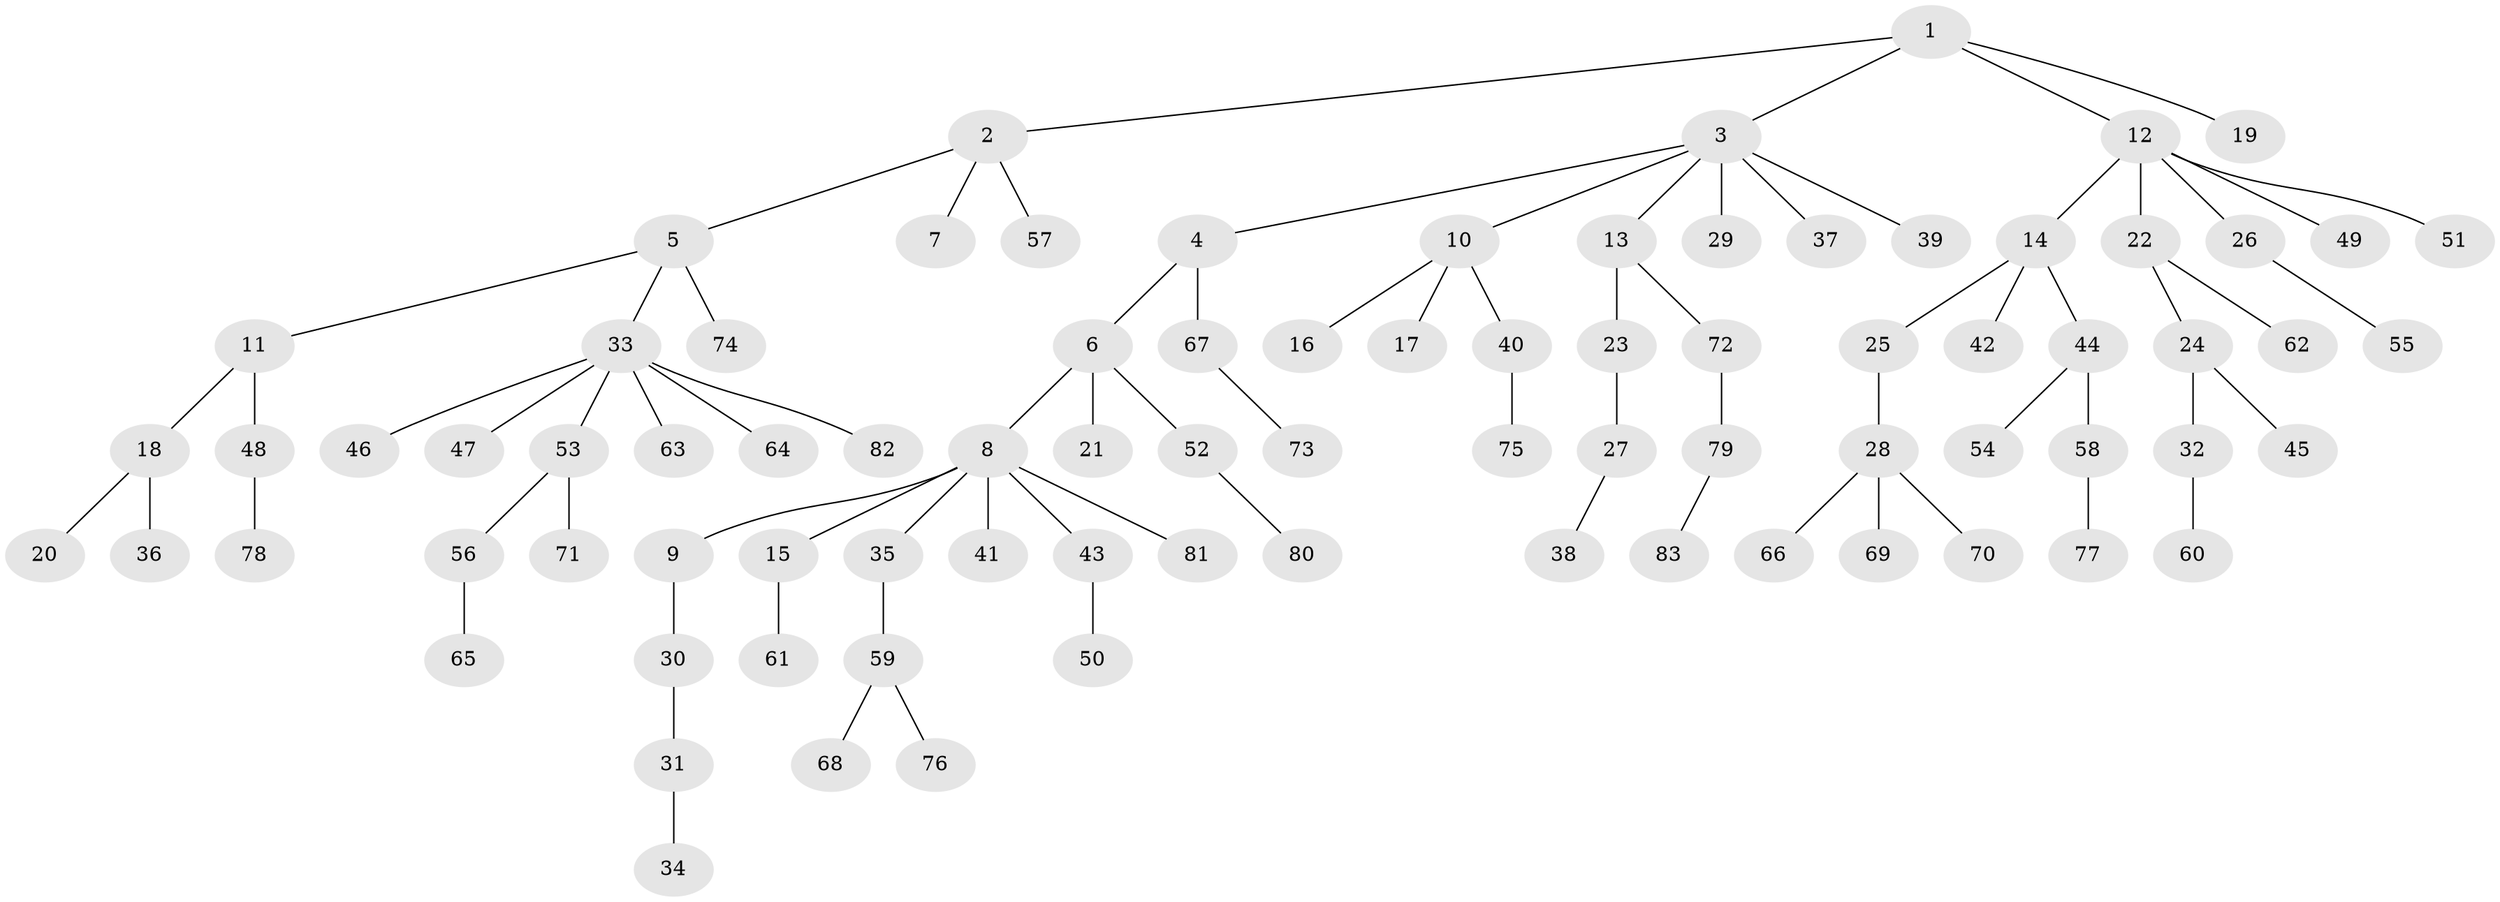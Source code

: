 // Generated by graph-tools (version 1.1) at 2025/02/03/09/25 03:02:23]
// undirected, 83 vertices, 82 edges
graph export_dot {
graph [start="1"]
  node [color=gray90,style=filled];
  1;
  2;
  3;
  4;
  5;
  6;
  7;
  8;
  9;
  10;
  11;
  12;
  13;
  14;
  15;
  16;
  17;
  18;
  19;
  20;
  21;
  22;
  23;
  24;
  25;
  26;
  27;
  28;
  29;
  30;
  31;
  32;
  33;
  34;
  35;
  36;
  37;
  38;
  39;
  40;
  41;
  42;
  43;
  44;
  45;
  46;
  47;
  48;
  49;
  50;
  51;
  52;
  53;
  54;
  55;
  56;
  57;
  58;
  59;
  60;
  61;
  62;
  63;
  64;
  65;
  66;
  67;
  68;
  69;
  70;
  71;
  72;
  73;
  74;
  75;
  76;
  77;
  78;
  79;
  80;
  81;
  82;
  83;
  1 -- 2;
  1 -- 3;
  1 -- 12;
  1 -- 19;
  2 -- 5;
  2 -- 7;
  2 -- 57;
  3 -- 4;
  3 -- 10;
  3 -- 13;
  3 -- 29;
  3 -- 37;
  3 -- 39;
  4 -- 6;
  4 -- 67;
  5 -- 11;
  5 -- 33;
  5 -- 74;
  6 -- 8;
  6 -- 21;
  6 -- 52;
  8 -- 9;
  8 -- 15;
  8 -- 35;
  8 -- 41;
  8 -- 43;
  8 -- 81;
  9 -- 30;
  10 -- 16;
  10 -- 17;
  10 -- 40;
  11 -- 18;
  11 -- 48;
  12 -- 14;
  12 -- 22;
  12 -- 26;
  12 -- 49;
  12 -- 51;
  13 -- 23;
  13 -- 72;
  14 -- 25;
  14 -- 42;
  14 -- 44;
  15 -- 61;
  18 -- 20;
  18 -- 36;
  22 -- 24;
  22 -- 62;
  23 -- 27;
  24 -- 32;
  24 -- 45;
  25 -- 28;
  26 -- 55;
  27 -- 38;
  28 -- 66;
  28 -- 69;
  28 -- 70;
  30 -- 31;
  31 -- 34;
  32 -- 60;
  33 -- 46;
  33 -- 47;
  33 -- 53;
  33 -- 63;
  33 -- 64;
  33 -- 82;
  35 -- 59;
  40 -- 75;
  43 -- 50;
  44 -- 54;
  44 -- 58;
  48 -- 78;
  52 -- 80;
  53 -- 56;
  53 -- 71;
  56 -- 65;
  58 -- 77;
  59 -- 68;
  59 -- 76;
  67 -- 73;
  72 -- 79;
  79 -- 83;
}
